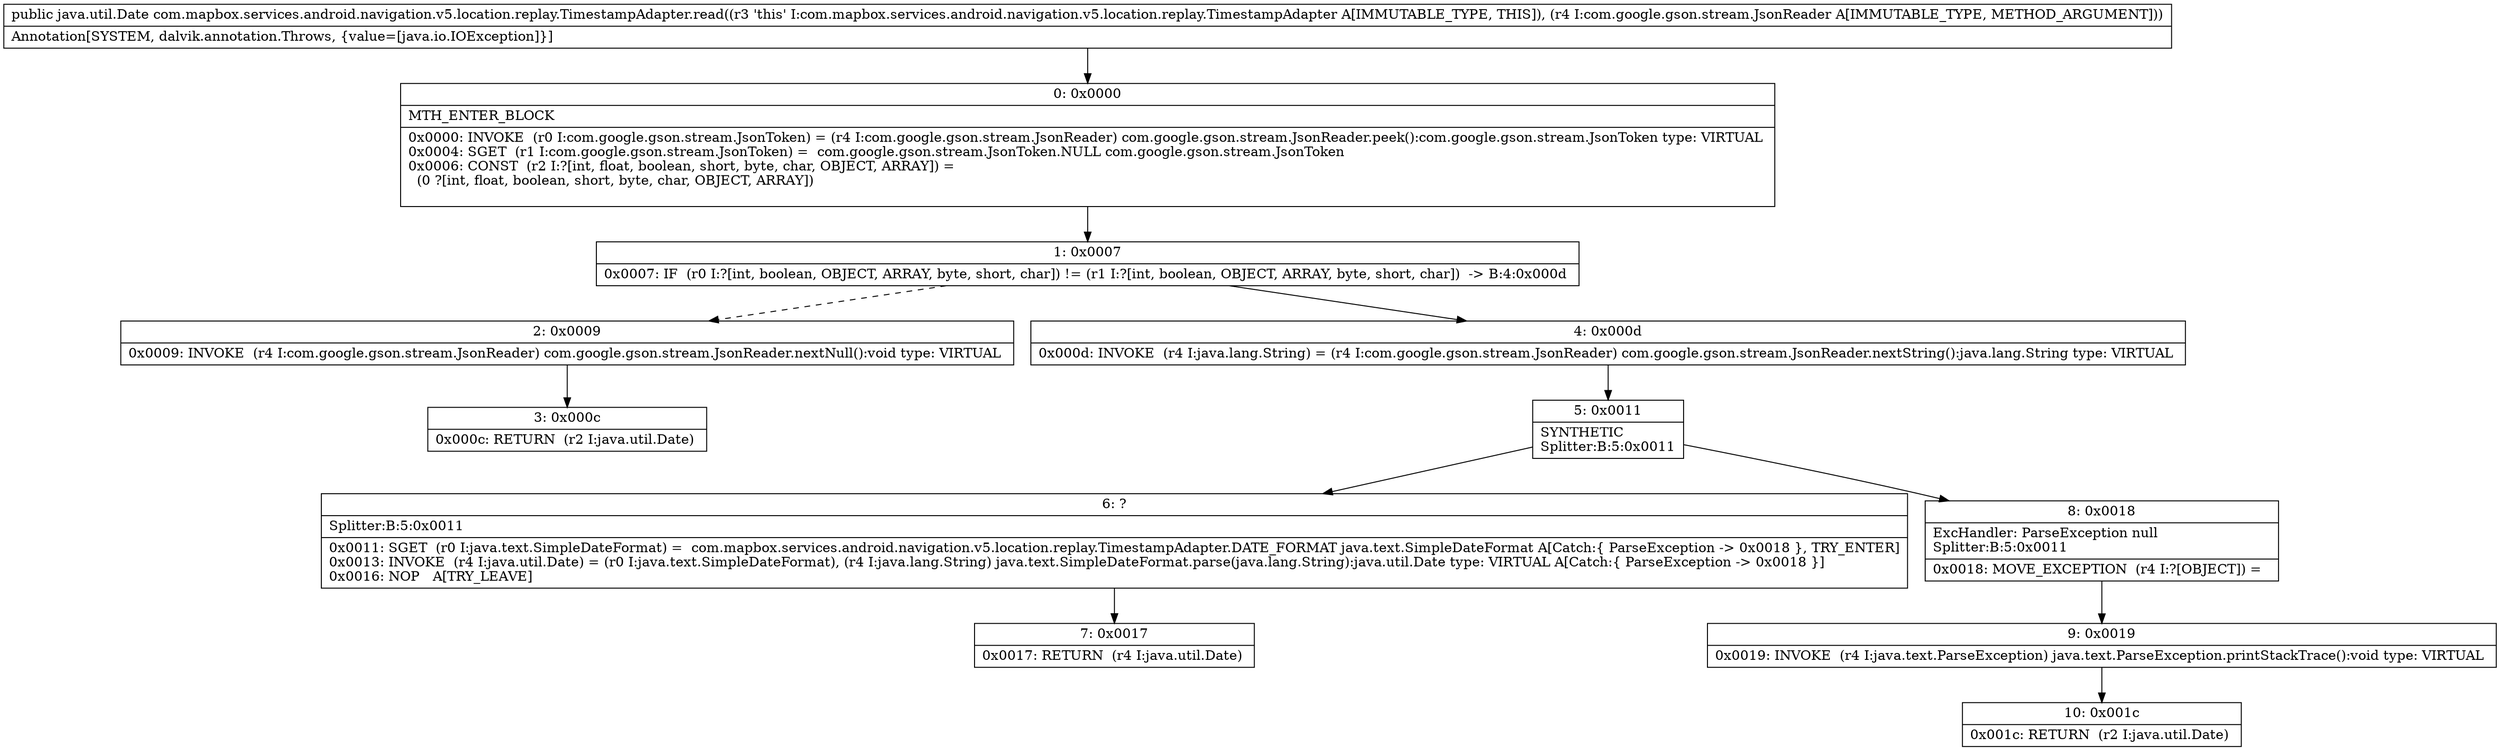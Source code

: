 digraph "CFG forcom.mapbox.services.android.navigation.v5.location.replay.TimestampAdapter.read(Lcom\/google\/gson\/stream\/JsonReader;)Ljava\/util\/Date;" {
Node_0 [shape=record,label="{0\:\ 0x0000|MTH_ENTER_BLOCK\l|0x0000: INVOKE  (r0 I:com.google.gson.stream.JsonToken) = (r4 I:com.google.gson.stream.JsonReader) com.google.gson.stream.JsonReader.peek():com.google.gson.stream.JsonToken type: VIRTUAL \l0x0004: SGET  (r1 I:com.google.gson.stream.JsonToken) =  com.google.gson.stream.JsonToken.NULL com.google.gson.stream.JsonToken \l0x0006: CONST  (r2 I:?[int, float, boolean, short, byte, char, OBJECT, ARRAY]) = \l  (0 ?[int, float, boolean, short, byte, char, OBJECT, ARRAY])\l \l}"];
Node_1 [shape=record,label="{1\:\ 0x0007|0x0007: IF  (r0 I:?[int, boolean, OBJECT, ARRAY, byte, short, char]) != (r1 I:?[int, boolean, OBJECT, ARRAY, byte, short, char])  \-\> B:4:0x000d \l}"];
Node_2 [shape=record,label="{2\:\ 0x0009|0x0009: INVOKE  (r4 I:com.google.gson.stream.JsonReader) com.google.gson.stream.JsonReader.nextNull():void type: VIRTUAL \l}"];
Node_3 [shape=record,label="{3\:\ 0x000c|0x000c: RETURN  (r2 I:java.util.Date) \l}"];
Node_4 [shape=record,label="{4\:\ 0x000d|0x000d: INVOKE  (r4 I:java.lang.String) = (r4 I:com.google.gson.stream.JsonReader) com.google.gson.stream.JsonReader.nextString():java.lang.String type: VIRTUAL \l}"];
Node_5 [shape=record,label="{5\:\ 0x0011|SYNTHETIC\lSplitter:B:5:0x0011\l}"];
Node_6 [shape=record,label="{6\:\ ?|Splitter:B:5:0x0011\l|0x0011: SGET  (r0 I:java.text.SimpleDateFormat) =  com.mapbox.services.android.navigation.v5.location.replay.TimestampAdapter.DATE_FORMAT java.text.SimpleDateFormat A[Catch:\{ ParseException \-\> 0x0018 \}, TRY_ENTER]\l0x0013: INVOKE  (r4 I:java.util.Date) = (r0 I:java.text.SimpleDateFormat), (r4 I:java.lang.String) java.text.SimpleDateFormat.parse(java.lang.String):java.util.Date type: VIRTUAL A[Catch:\{ ParseException \-\> 0x0018 \}]\l0x0016: NOP   A[TRY_LEAVE]\l}"];
Node_7 [shape=record,label="{7\:\ 0x0017|0x0017: RETURN  (r4 I:java.util.Date) \l}"];
Node_8 [shape=record,label="{8\:\ 0x0018|ExcHandler: ParseException null\lSplitter:B:5:0x0011\l|0x0018: MOVE_EXCEPTION  (r4 I:?[OBJECT]) =  \l}"];
Node_9 [shape=record,label="{9\:\ 0x0019|0x0019: INVOKE  (r4 I:java.text.ParseException) java.text.ParseException.printStackTrace():void type: VIRTUAL \l}"];
Node_10 [shape=record,label="{10\:\ 0x001c|0x001c: RETURN  (r2 I:java.util.Date) \l}"];
MethodNode[shape=record,label="{public java.util.Date com.mapbox.services.android.navigation.v5.location.replay.TimestampAdapter.read((r3 'this' I:com.mapbox.services.android.navigation.v5.location.replay.TimestampAdapter A[IMMUTABLE_TYPE, THIS]), (r4 I:com.google.gson.stream.JsonReader A[IMMUTABLE_TYPE, METHOD_ARGUMENT]))  | Annotation[SYSTEM, dalvik.annotation.Throws, \{value=[java.io.IOException]\}]\l}"];
MethodNode -> Node_0;
Node_0 -> Node_1;
Node_1 -> Node_2[style=dashed];
Node_1 -> Node_4;
Node_2 -> Node_3;
Node_4 -> Node_5;
Node_5 -> Node_6;
Node_5 -> Node_8;
Node_6 -> Node_7;
Node_8 -> Node_9;
Node_9 -> Node_10;
}


